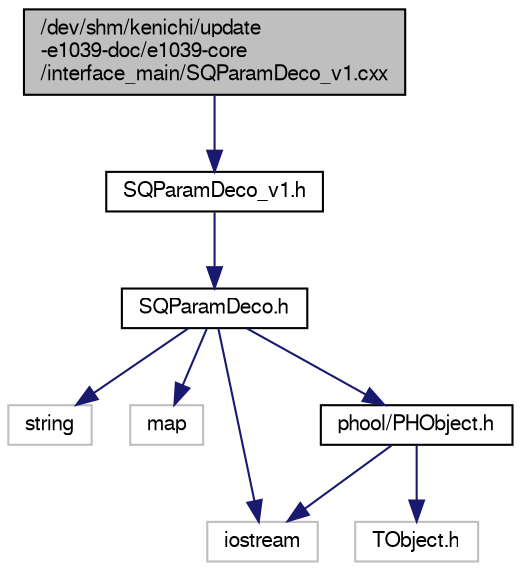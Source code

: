 digraph "/dev/shm/kenichi/update-e1039-doc/e1039-core/interface_main/SQParamDeco_v1.cxx"
{
  bgcolor="transparent";
  edge [fontname="FreeSans",fontsize="10",labelfontname="FreeSans",labelfontsize="10"];
  node [fontname="FreeSans",fontsize="10",shape=record];
  Node1 [label="/dev/shm/kenichi/update\l-e1039-doc/e1039-core\l/interface_main/SQParamDeco_v1.cxx",height=0.2,width=0.4,color="black", fillcolor="grey75", style="filled" fontcolor="black"];
  Node1 -> Node2 [color="midnightblue",fontsize="10",style="solid",fontname="FreeSans"];
  Node2 [label="SQParamDeco_v1.h",height=0.2,width=0.4,color="black",URL="$d0/d24/SQParamDeco__v1_8h.html"];
  Node2 -> Node3 [color="midnightblue",fontsize="10",style="solid",fontname="FreeSans"];
  Node3 [label="SQParamDeco.h",height=0.2,width=0.4,color="black",URL="$db/d59/SQParamDeco_8h.html"];
  Node3 -> Node4 [color="midnightblue",fontsize="10",style="solid",fontname="FreeSans"];
  Node4 [label="string",height=0.2,width=0.4,color="grey75"];
  Node3 -> Node5 [color="midnightblue",fontsize="10",style="solid",fontname="FreeSans"];
  Node5 [label="map",height=0.2,width=0.4,color="grey75"];
  Node3 -> Node6 [color="midnightblue",fontsize="10",style="solid",fontname="FreeSans"];
  Node6 [label="iostream",height=0.2,width=0.4,color="grey75"];
  Node3 -> Node7 [color="midnightblue",fontsize="10",style="solid",fontname="FreeSans"];
  Node7 [label="phool/PHObject.h",height=0.2,width=0.4,color="black",URL="$df/d32/PHObject_8h.html"];
  Node7 -> Node8 [color="midnightblue",fontsize="10",style="solid",fontname="FreeSans"];
  Node8 [label="TObject.h",height=0.2,width=0.4,color="grey75"];
  Node7 -> Node6 [color="midnightblue",fontsize="10",style="solid",fontname="FreeSans"];
}
